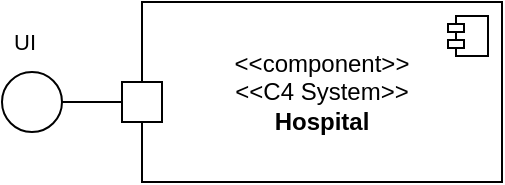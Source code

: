 <mxfile version="24.1.0" type="device">
  <diagram name="Página-1" id="HnM5bIwWVijFqjH4xQIT">
    <mxGraphModel dx="401" dy="478" grid="1" gridSize="10" guides="1" tooltips="1" connect="1" arrows="1" fold="1" page="1" pageScale="1" pageWidth="827" pageHeight="1169" math="0" shadow="0">
      <root>
        <mxCell id="0" />
        <mxCell id="1" parent="0" />
        <mxCell id="9hvnd5XY3FECfgj-unJh-1" value="&amp;lt;&amp;lt;component&amp;gt;&amp;gt;&lt;div&gt;&amp;lt;&amp;lt;C4 System&amp;gt;&amp;gt;&lt;br&gt;&lt;b&gt;Hospital&lt;/b&gt;&lt;/div&gt;" style="html=1;dropTarget=0;whiteSpace=wrap;" parent="1" vertex="1">
          <mxGeometry x="220" y="280" width="180" height="90" as="geometry" />
        </mxCell>
        <mxCell id="9hvnd5XY3FECfgj-unJh-2" value="" style="shape=module;jettyWidth=8;jettyHeight=4;" parent="9hvnd5XY3FECfgj-unJh-1" vertex="1">
          <mxGeometry x="1" width="20" height="20" relative="1" as="geometry">
            <mxPoint x="-27" y="7" as="offset" />
          </mxGeometry>
        </mxCell>
        <mxCell id="JpOx8ywWv774NuTxK31d-10" value="" style="rounded=0;whiteSpace=wrap;html=1;" parent="1" vertex="1">
          <mxGeometry x="210" y="320" width="20" height="20" as="geometry" />
        </mxCell>
        <mxCell id="JpOx8ywWv774NuTxK31d-11" value="" style="ellipse;whiteSpace=wrap;html=1;aspect=fixed;" parent="1" vertex="1">
          <mxGeometry x="150" y="315" width="30" height="30" as="geometry" />
        </mxCell>
        <mxCell id="JpOx8ywWv774NuTxK31d-12" value="" style="endArrow=none;html=1;rounded=0;entryX=1;entryY=0.5;entryDx=0;entryDy=0;exitX=0;exitY=0.5;exitDx=0;exitDy=0;" parent="1" source="JpOx8ywWv774NuTxK31d-10" target="JpOx8ywWv774NuTxK31d-11" edge="1">
          <mxGeometry width="50" height="50" relative="1" as="geometry">
            <mxPoint x="210" y="395" as="sourcePoint" />
            <mxPoint x="235" y="415" as="targetPoint" />
          </mxGeometry>
        </mxCell>
        <mxCell id="JpOx8ywWv774NuTxK31d-13" value="UI" style="edgeLabel;html=1;align=center;verticalAlign=middle;resizable=0;points=[];" parent="JpOx8ywWv774NuTxK31d-12" vertex="1" connectable="0">
          <mxGeometry x="0.657" relative="1" as="geometry">
            <mxPoint x="-24" y="-30" as="offset" />
          </mxGeometry>
        </mxCell>
        <mxCell id="JpOx8ywWv774NuTxK31d-17" value="" style="ellipse;whiteSpace=wrap;html=1;align=center;aspect=fixed;fillColor=none;strokeColor=none;resizable=0;perimeter=centerPerimeter;rotatable=0;allowArrows=0;points=[];outlineConnect=1;" parent="1" vertex="1">
          <mxGeometry x="260" y="350" width="10" height="10" as="geometry" />
        </mxCell>
      </root>
    </mxGraphModel>
  </diagram>
</mxfile>
